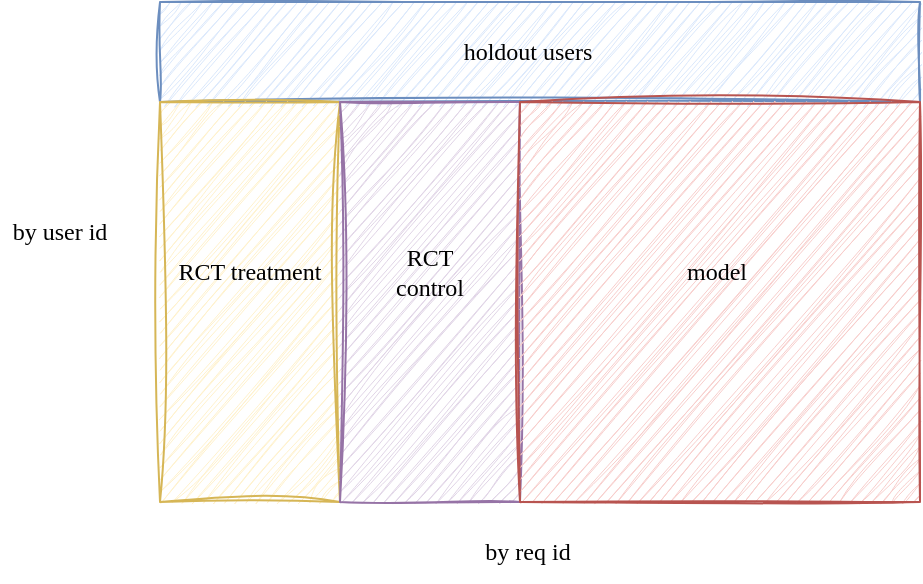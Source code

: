 <mxfile version="27.2.0">
  <diagram name="第 1 页" id="Vh7EWYs5xywutl2N2Qut">
    <mxGraphModel dx="1234" dy="824" grid="1" gridSize="10" guides="1" tooltips="1" connect="1" arrows="1" fold="1" page="1" pageScale="1" pageWidth="827" pageHeight="1169" math="0" shadow="0">
      <root>
        <mxCell id="0" />
        <mxCell id="1" parent="0" />
        <mxCell id="yc6DhMmuaMwqIl4sL8wz-2" value="" style="rounded=0;whiteSpace=wrap;html=1;fillColor=#dae8fc;strokeColor=#6c8ebf;fontFamily=Comic Sans MS;sketch=1;curveFitting=1;jiggle=2;" vertex="1" parent="1">
          <mxGeometry x="230" y="200" width="380" height="50" as="geometry" />
        </mxCell>
        <mxCell id="yc6DhMmuaMwqIl4sL8wz-3" value="" style="rounded=0;whiteSpace=wrap;html=1;fillColor=#fff2cc;strokeColor=#d6b656;fontFamily=Comic Sans MS;sketch=1;curveFitting=1;jiggle=2;" vertex="1" parent="1">
          <mxGeometry x="230" y="250" width="90" height="200" as="geometry" />
        </mxCell>
        <mxCell id="yc6DhMmuaMwqIl4sL8wz-4" value="" style="rounded=0;whiteSpace=wrap;html=1;fillColor=#e1d5e7;strokeColor=#9673a6;fontFamily=Comic Sans MS;sketch=1;curveFitting=1;jiggle=2;" vertex="1" parent="1">
          <mxGeometry x="320" y="250" width="90" height="200" as="geometry" />
        </mxCell>
        <mxCell id="yc6DhMmuaMwqIl4sL8wz-5" value="" style="rounded=0;whiteSpace=wrap;html=1;fillColor=#f8cecc;strokeColor=#b85450;fontFamily=Comic Sans MS;sketch=1;curveFitting=1;jiggle=2;" vertex="1" parent="1">
          <mxGeometry x="410" y="250" width="200" height="200" as="geometry" />
        </mxCell>
        <mxCell id="yc6DhMmuaMwqIl4sL8wz-6" value="by user id" style="text;html=1;align=center;verticalAlign=middle;whiteSpace=wrap;rounded=0;fontFamily=Comic Sans MS;sketch=1;curveFitting=1;jiggle=2;" vertex="1" parent="1">
          <mxGeometry x="150" y="300" width="60" height="30" as="geometry" />
        </mxCell>
        <mxCell id="yc6DhMmuaMwqIl4sL8wz-7" value="by req id" style="text;html=1;align=center;verticalAlign=middle;whiteSpace=wrap;rounded=0;fontFamily=Comic Sans MS;sketch=1;curveFitting=1;jiggle=2;" vertex="1" parent="1">
          <mxGeometry x="384" y="460" width="60" height="30" as="geometry" />
        </mxCell>
        <mxCell id="yc6DhMmuaMwqIl4sL8wz-8" value="holdout users" style="text;html=1;align=center;verticalAlign=middle;whiteSpace=wrap;rounded=0;fontFamily=Comic Sans MS;sketch=1;curveFitting=1;jiggle=2;" vertex="1" parent="1">
          <mxGeometry x="376" y="210" width="76" height="30" as="geometry" />
        </mxCell>
        <mxCell id="yc6DhMmuaMwqIl4sL8wz-9" value="RCT treatment" style="text;html=1;align=center;verticalAlign=middle;whiteSpace=wrap;rounded=0;fontFamily=Comic Sans MS;sketch=1;curveFitting=1;jiggle=2;" vertex="1" parent="1">
          <mxGeometry x="237" y="320" width="76" height="30" as="geometry" />
        </mxCell>
        <mxCell id="yc6DhMmuaMwqIl4sL8wz-10" value="RCT &lt;br&gt;control" style="text;html=1;align=center;verticalAlign=middle;whiteSpace=wrap;rounded=0;fontFamily=Comic Sans MS;sketch=1;curveFitting=1;jiggle=2;" vertex="1" parent="1">
          <mxGeometry x="327" y="320" width="76" height="30" as="geometry" />
        </mxCell>
        <mxCell id="yc6DhMmuaMwqIl4sL8wz-11" value="model&amp;nbsp;" style="text;html=1;align=center;verticalAlign=middle;whiteSpace=wrap;rounded=0;fontFamily=Comic Sans MS;sketch=1;curveFitting=1;jiggle=2;" vertex="1" parent="1">
          <mxGeometry x="472" y="320" width="76" height="30" as="geometry" />
        </mxCell>
      </root>
    </mxGraphModel>
  </diagram>
</mxfile>
